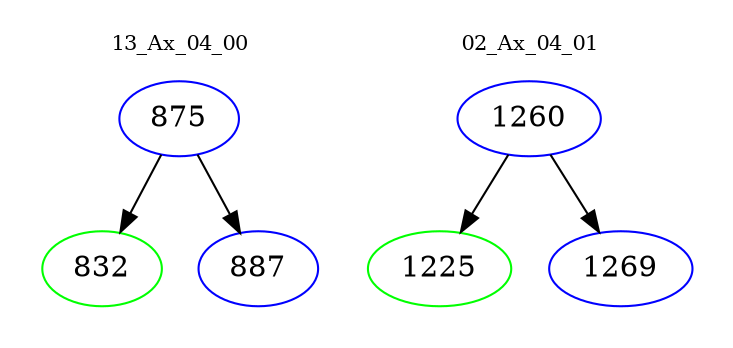 digraph{
subgraph cluster_0 {
color = white
label = "13_Ax_04_00";
fontsize=10;
T0_875 [label="875", color="blue"]
T0_875 -> T0_832 [color="black"]
T0_832 [label="832", color="green"]
T0_875 -> T0_887 [color="black"]
T0_887 [label="887", color="blue"]
}
subgraph cluster_1 {
color = white
label = "02_Ax_04_01";
fontsize=10;
T1_1260 [label="1260", color="blue"]
T1_1260 -> T1_1225 [color="black"]
T1_1225 [label="1225", color="green"]
T1_1260 -> T1_1269 [color="black"]
T1_1269 [label="1269", color="blue"]
}
}
